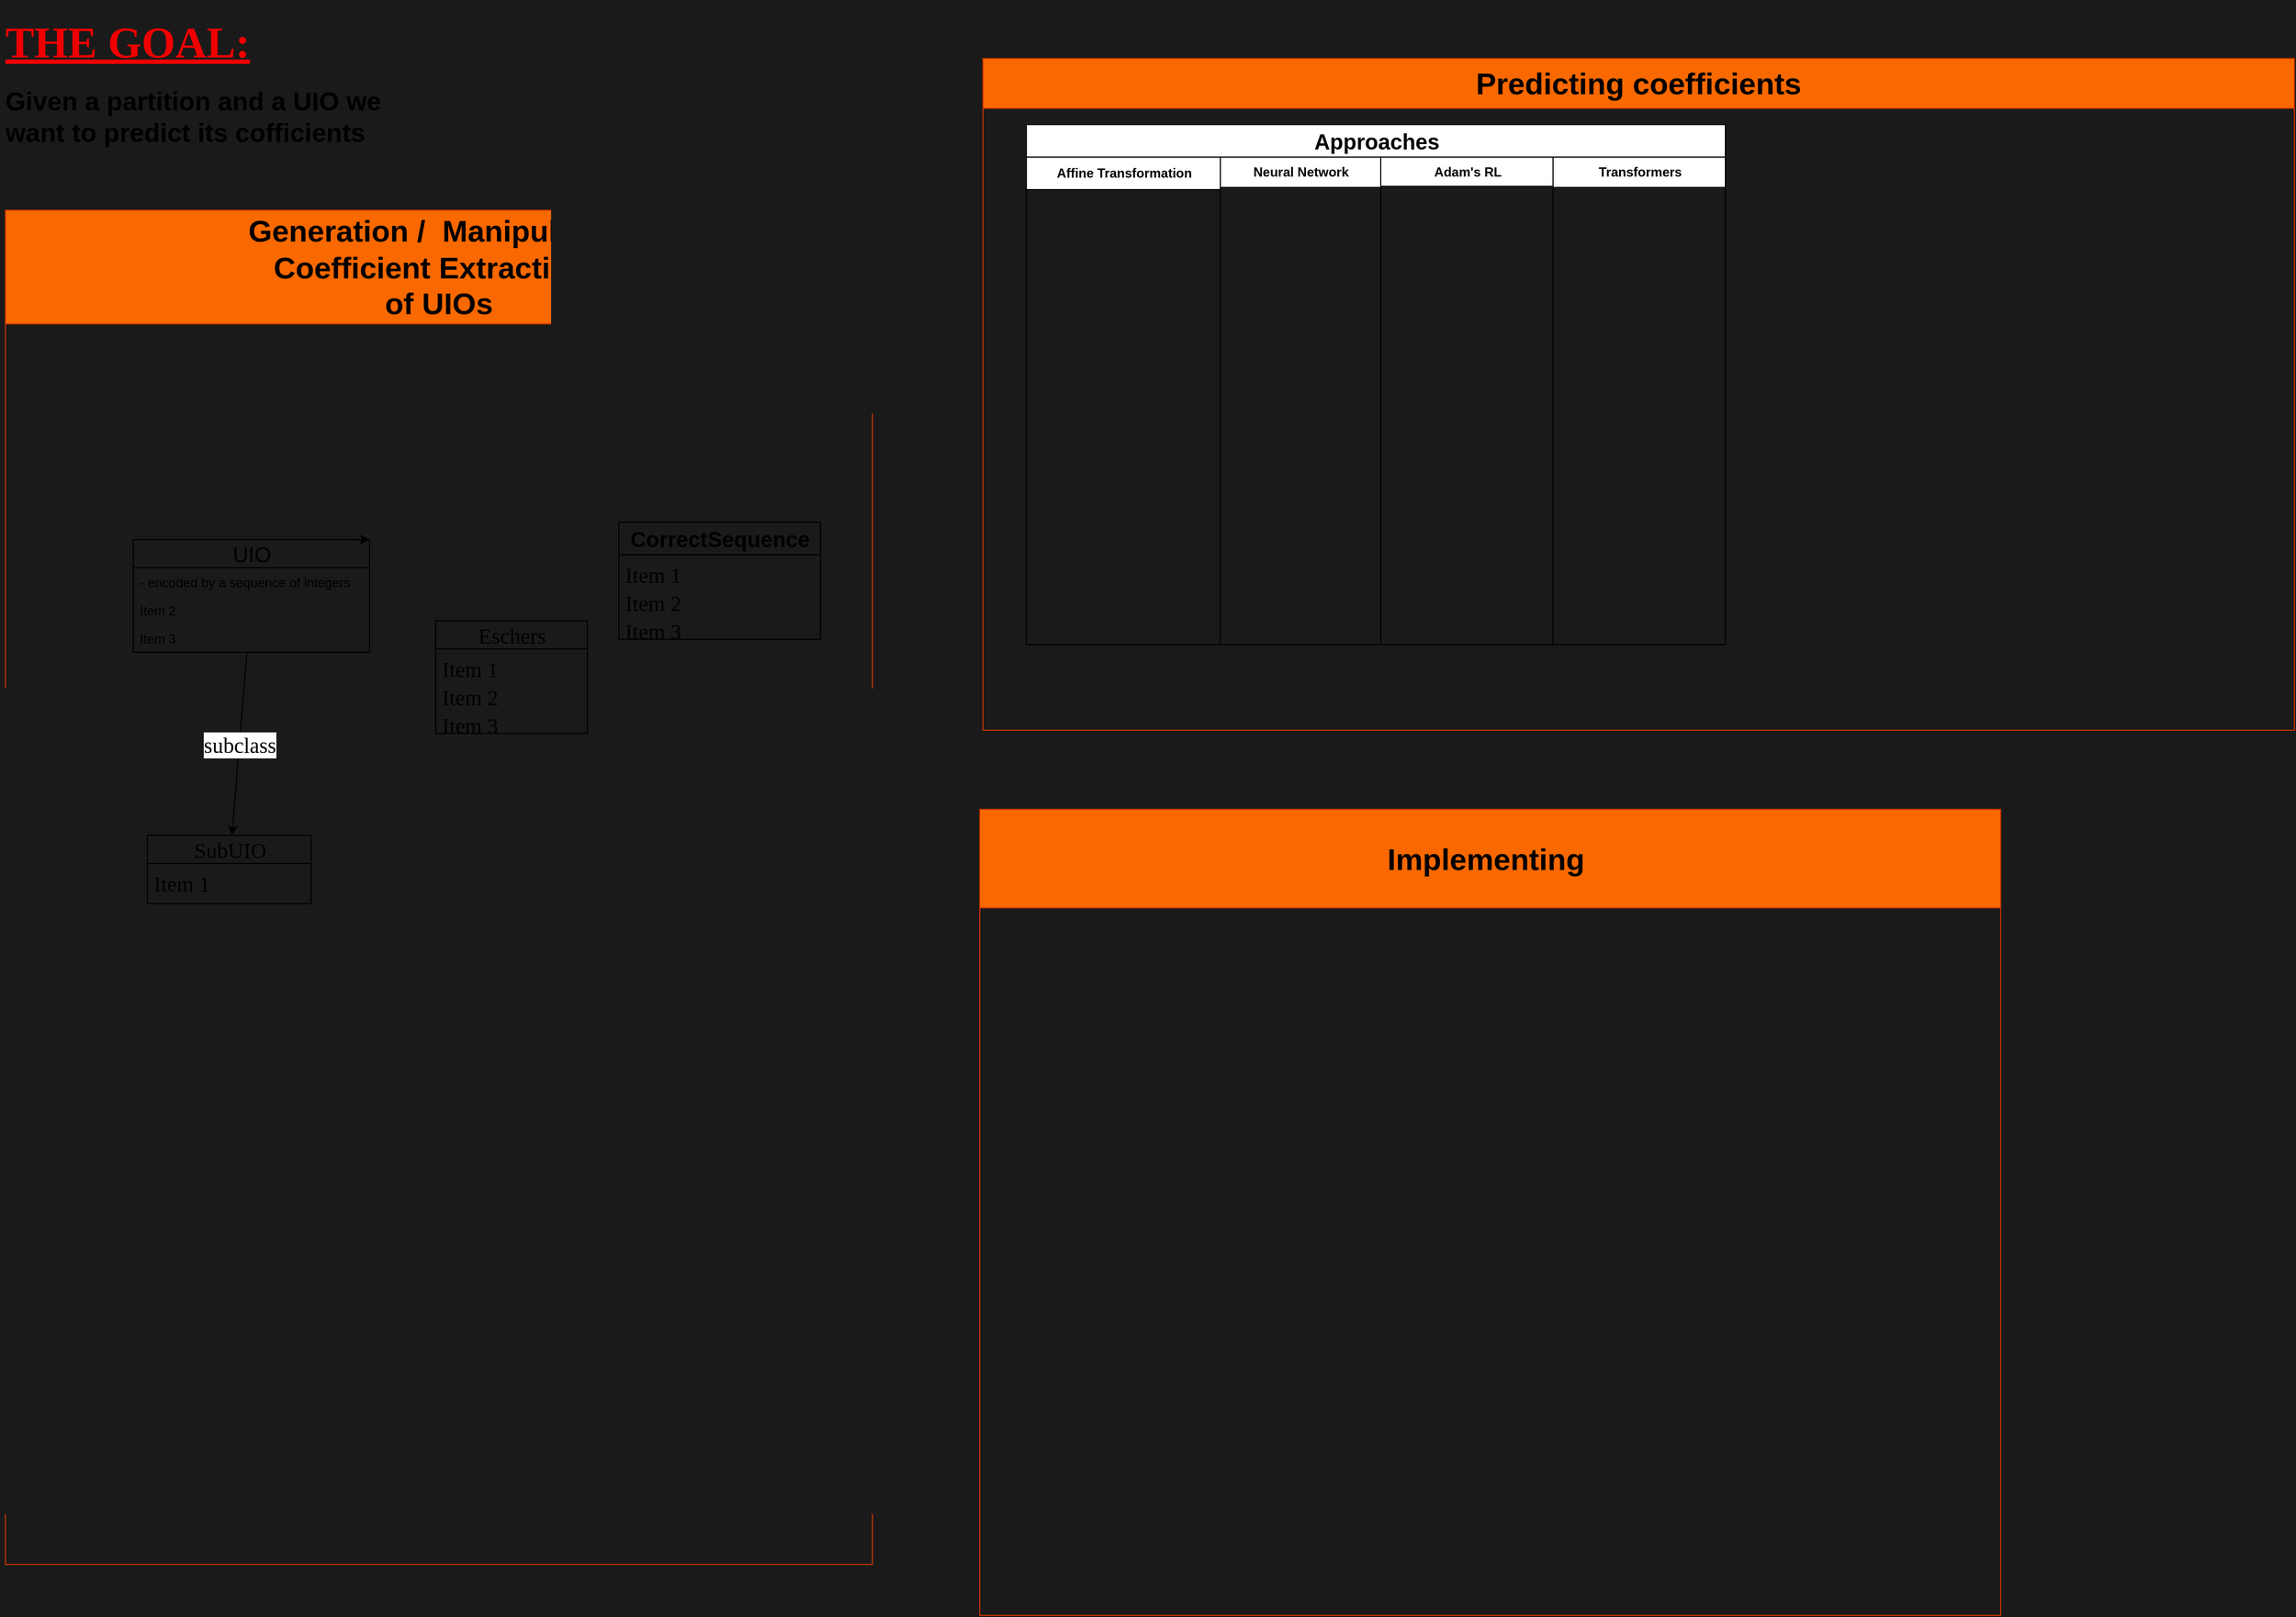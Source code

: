 <mxfile>
    <diagram id="m4iZLZSd3TawRkGSkgre" name="Page-1">
        <mxGraphModel dx="1631" dy="916" grid="0" gridSize="10" guides="1" tooltips="1" connect="1" arrows="1" fold="1" page="1" pageScale="1" pageWidth="850" pageHeight="1100" background="#1A1A1A" math="0" shadow="0">
            <root>
                <mxCell id="0"/>
                <mxCell id="1" parent="0"/>
                <mxCell id="12" value="&lt;h1&gt;&lt;font face=&quot;Verdana&quot; style=&quot;font-size: 40px;&quot; color=&quot;#f00000&quot;&gt;&lt;u&gt;THE GOAL:&lt;/u&gt;&lt;/font&gt;&lt;/h1&gt;&lt;h1&gt;&lt;font style=&quot;font-size: 24px;&quot;&gt;Given a partition and a UIO we want to predict its cofficients&lt;/font&gt;&lt;/h1&gt;" style="text;html=1;strokeColor=none;fillColor=none;spacing=5;spacingTop=-20;whiteSpace=wrap;overflow=hidden;rounded=0;" parent="1" vertex="1">
                    <mxGeometry x="20" y="20" width="380" height="140" as="geometry"/>
                </mxCell>
                <mxCell id="14" value="&lt;font style=&quot;font-size: 28px;&quot;&gt;Generation /&amp;nbsp; Manipulation&lt;br&gt;Coefficient Extractions&lt;br&gt;of UIOs&lt;/font&gt;" style="swimlane;whiteSpace=wrap;html=1;fontSize=16;startSize=105;fillColor=#fa6800;fontColor=#000000;strokeColor=#C73500;" parent="1" vertex="1">
                    <mxGeometry x="25" y="204" width="800" height="1250" as="geometry"/>
                </mxCell>
                <mxCell id="37" value="&lt;font style=&quot;font-size: 20px;&quot;&gt;UIO&lt;/font&gt;" style="swimlane;fontStyle=0;childLayout=stackLayout;horizontal=1;startSize=26;fillColor=none;horizontalStack=0;resizeParent=1;resizeParentMax=0;resizeLast=0;collapsible=1;marginBottom=0;html=1;" vertex="1" parent="14">
                    <mxGeometry x="118" y="304" width="218" height="104" as="geometry"/>
                </mxCell>
                <mxCell id="38" value="- encoded by a sequence of integers&lt;br&gt;" style="text;strokeColor=none;fillColor=none;align=left;verticalAlign=top;spacingLeft=4;spacingRight=4;overflow=hidden;rotatable=0;points=[[0,0.5],[1,0.5]];portConstraint=eastwest;whiteSpace=wrap;html=1;" vertex="1" parent="37">
                    <mxGeometry y="26" width="218" height="26" as="geometry"/>
                </mxCell>
                <mxCell id="39" value="Item 2" style="text;strokeColor=none;fillColor=none;align=left;verticalAlign=top;spacingLeft=4;spacingRight=4;overflow=hidden;rotatable=0;points=[[0,0.5],[1,0.5]];portConstraint=eastwest;whiteSpace=wrap;html=1;" vertex="1" parent="37">
                    <mxGeometry y="52" width="218" height="26" as="geometry"/>
                </mxCell>
                <mxCell id="40" value="Item 3" style="text;strokeColor=none;fillColor=none;align=left;verticalAlign=top;spacingLeft=4;spacingRight=4;overflow=hidden;rotatable=0;points=[[0,0.5],[1,0.5]];portConstraint=eastwest;whiteSpace=wrap;html=1;" vertex="1" parent="37">
                    <mxGeometry y="78" width="218" height="26" as="geometry"/>
                </mxCell>
                <mxCell id="53" style="edgeStyle=none;html=1;exitX=0.75;exitY=0;exitDx=0;exitDy=0;entryX=1;entryY=0;entryDx=0;entryDy=0;fontFamily=Verdana;fontSize=20;" edge="1" parent="14" source="37" target="37">
                    <mxGeometry relative="1" as="geometry"/>
                </mxCell>
                <mxCell id="68" value="SubUIO" style="swimlane;fontStyle=0;childLayout=stackLayout;horizontal=1;startSize=26;fillColor=none;horizontalStack=0;resizeParent=1;resizeParentMax=0;resizeLast=0;collapsible=1;marginBottom=0;html=1;fontFamily=Verdana;fontSize=20;" vertex="1" parent="14">
                    <mxGeometry x="131" y="577" width="151" height="63" as="geometry"/>
                </mxCell>
                <mxCell id="69" value="Item 1" style="text;strokeColor=none;fillColor=none;align=left;verticalAlign=top;spacingLeft=4;spacingRight=4;overflow=hidden;rotatable=0;points=[[0,0.5],[1,0.5]];portConstraint=eastwest;whiteSpace=wrap;html=1;fontFamily=Verdana;fontSize=20;" vertex="1" parent="68">
                    <mxGeometry y="26" width="151" height="37" as="geometry"/>
                </mxCell>
                <mxCell id="74" value="" style="endArrow=classic;html=1;fontFamily=Verdana;fontSize=20;" edge="1" parent="14" source="37" target="68">
                    <mxGeometry relative="1" as="geometry">
                        <mxPoint x="354" y="456" as="sourcePoint"/>
                        <mxPoint x="514" y="456" as="targetPoint"/>
                    </mxGeometry>
                </mxCell>
                <mxCell id="75" value="subclass" style="edgeLabel;resizable=0;html=1;align=center;verticalAlign=middle;fontFamily=Verdana;fontSize=20;" connectable="0" vertex="1" parent="74">
                    <mxGeometry relative="1" as="geometry"/>
                </mxCell>
                <mxCell id="78" value="Eschers" style="swimlane;fontStyle=0;childLayout=stackLayout;horizontal=1;startSize=26;fillColor=none;horizontalStack=0;resizeParent=1;resizeParentMax=0;resizeLast=0;collapsible=1;marginBottom=0;html=1;fontFamily=Verdana;fontSize=20;" vertex="1" parent="14">
                    <mxGeometry x="397" y="379" width="140" height="104" as="geometry"/>
                </mxCell>
                <mxCell id="79" value="Item 1" style="text;strokeColor=none;fillColor=none;align=left;verticalAlign=top;spacingLeft=4;spacingRight=4;overflow=hidden;rotatable=0;points=[[0,0.5],[1,0.5]];portConstraint=eastwest;whiteSpace=wrap;html=1;fontFamily=Verdana;fontSize=20;" vertex="1" parent="78">
                    <mxGeometry y="26" width="140" height="26" as="geometry"/>
                </mxCell>
                <mxCell id="80" value="Item 2" style="text;strokeColor=none;fillColor=none;align=left;verticalAlign=top;spacingLeft=4;spacingRight=4;overflow=hidden;rotatable=0;points=[[0,0.5],[1,0.5]];portConstraint=eastwest;whiteSpace=wrap;html=1;fontFamily=Verdana;fontSize=20;" vertex="1" parent="78">
                    <mxGeometry y="52" width="140" height="26" as="geometry"/>
                </mxCell>
                <mxCell id="81" value="Item 3" style="text;strokeColor=none;fillColor=none;align=left;verticalAlign=top;spacingLeft=4;spacingRight=4;overflow=hidden;rotatable=0;points=[[0,0.5],[1,0.5]];portConstraint=eastwest;whiteSpace=wrap;html=1;fontFamily=Verdana;fontSize=20;" vertex="1" parent="78">
                    <mxGeometry y="78" width="140" height="26" as="geometry"/>
                </mxCell>
                <mxCell id="82" value="&lt;b style=&quot;font-family: Helvetica;&quot;&gt;&lt;font style=&quot;font-size: 20px;&quot;&gt;CorrectSequence&lt;/font&gt;&lt;/b&gt;" style="swimlane;fontStyle=0;childLayout=stackLayout;horizontal=1;startSize=30;fillColor=none;horizontalStack=0;resizeParent=1;resizeParentMax=0;resizeLast=0;collapsible=1;marginBottom=0;html=1;fontFamily=Verdana;fontSize=20;" vertex="1" parent="14">
                    <mxGeometry x="566" y="288" width="186" height="108" as="geometry"/>
                </mxCell>
                <mxCell id="83" value="Item 1" style="text;strokeColor=none;fillColor=none;align=left;verticalAlign=top;spacingLeft=4;spacingRight=4;overflow=hidden;rotatable=0;points=[[0,0.5],[1,0.5]];portConstraint=eastwest;whiteSpace=wrap;html=1;fontFamily=Verdana;fontSize=20;" vertex="1" parent="82">
                    <mxGeometry y="30" width="186" height="26" as="geometry"/>
                </mxCell>
                <mxCell id="84" value="Item 2" style="text;strokeColor=none;fillColor=none;align=left;verticalAlign=top;spacingLeft=4;spacingRight=4;overflow=hidden;rotatable=0;points=[[0,0.5],[1,0.5]];portConstraint=eastwest;whiteSpace=wrap;html=1;fontFamily=Verdana;fontSize=20;" vertex="1" parent="82">
                    <mxGeometry y="56" width="186" height="26" as="geometry"/>
                </mxCell>
                <mxCell id="85" value="Item 3" style="text;strokeColor=none;fillColor=none;align=left;verticalAlign=top;spacingLeft=4;spacingRight=4;overflow=hidden;rotatable=0;points=[[0,0.5],[1,0.5]];portConstraint=eastwest;whiteSpace=wrap;html=1;fontFamily=Verdana;fontSize=20;" vertex="1" parent="82">
                    <mxGeometry y="82" width="186" height="26" as="geometry"/>
                </mxCell>
                <mxCell id="15" value="&lt;font style=&quot;font-size: 28px;&quot;&gt;Predicting coefficients&lt;/font&gt;" style="swimlane;whiteSpace=wrap;html=1;fontSize=16;fontColor=#000000;startSize=46;fillColor=#fa6800;strokeColor=#C73500;" parent="1" vertex="1">
                    <mxGeometry x="927" y="64" width="1210" height="620" as="geometry"/>
                </mxCell>
                <mxCell id="33" value="&lt;font style=&quot;font-size: 20px;&quot;&gt;Approaches&lt;/font&gt;" style="swimlane;childLayout=stackLayout;resizeParent=1;resizeParentMax=0;startSize=30;html=1;" vertex="1" parent="15">
                    <mxGeometry x="40.0" y="61" width="645.0" height="480" as="geometry"/>
                </mxCell>
                <mxCell id="34" value="Affine Transformation" style="swimlane;startSize=30;html=1;" vertex="1" parent="33">
                    <mxGeometry y="30" width="179.0" height="450" as="geometry"/>
                </mxCell>
                <mxCell id="35" value="Neural Network" style="swimlane;startSize=28;html=1;" vertex="1" parent="33">
                    <mxGeometry x="179.0" y="30" width="148" height="450" as="geometry"/>
                </mxCell>
                <mxCell id="36" value="Adam's RL" style="swimlane;startSize=27;html=1;" vertex="1" parent="33">
                    <mxGeometry x="327.0" y="30" width="159.0" height="450" as="geometry">
                        <mxRectangle x="240" y="20" width="32" height="460" as="alternateBounds"/>
                    </mxGeometry>
                </mxCell>
                <mxCell id="43" value="Transformers" style="swimlane;startSize=28;html=1;" vertex="1" parent="33">
                    <mxGeometry x="486.0" y="30" width="159.0" height="450" as="geometry">
                        <mxRectangle x="240" y="20" width="32" height="460" as="alternateBounds"/>
                    </mxGeometry>
                </mxCell>
                <mxCell id="45" value="&lt;span style=&quot;font-size: 28px;&quot;&gt;Implementing&amp;nbsp;&lt;/span&gt;" style="swimlane;whiteSpace=wrap;html=1;fontSize=16;fontColor=#000000;startSize=91;fillColor=#fa6800;strokeColor=#C73500;" vertex="1" parent="1">
                    <mxGeometry x="924" y="757" width="942" height="744" as="geometry"/>
                </mxCell>
            </root>
        </mxGraphModel>
    </diagram>
</mxfile>